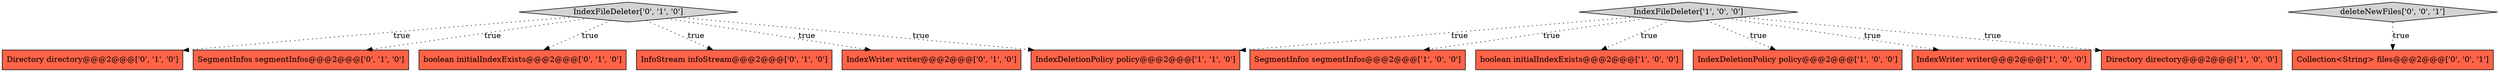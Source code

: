 digraph {
11 [style = filled, label = "Directory directory@@@2@@@['0', '1', '0']", fillcolor = tomato, shape = box image = "AAA0AAABBB2BBB"];
14 [style = filled, label = "Collection<String> files@@@2@@@['0', '0', '1']", fillcolor = tomato, shape = box image = "AAA0AAABBB3BBB"];
3 [style = filled, label = "SegmentInfos segmentInfos@@@2@@@['1', '0', '0']", fillcolor = tomato, shape = box image = "AAA0AAABBB1BBB"];
6 [style = filled, label = "IndexDeletionPolicy policy@@@2@@@['1', '1', '0']", fillcolor = tomato, shape = box image = "AAA0AAABBB1BBB"];
9 [style = filled, label = "SegmentInfos segmentInfos@@@2@@@['0', '1', '0']", fillcolor = tomato, shape = box image = "AAA0AAABBB2BBB"];
2 [style = filled, label = "boolean initialIndexExists@@@2@@@['1', '0', '0']", fillcolor = tomato, shape = box image = "AAA0AAABBB1BBB"];
12 [style = filled, label = "boolean initialIndexExists@@@2@@@['0', '1', '0']", fillcolor = tomato, shape = box image = "AAA0AAABBB2BBB"];
8 [style = filled, label = "InfoStream infoStream@@@2@@@['0', '1', '0']", fillcolor = tomato, shape = box image = "AAA0AAABBB2BBB"];
5 [style = filled, label = "IndexDeletionPolicy policy@@@2@@@['1', '0', '0']", fillcolor = tomato, shape = box image = "AAA0AAABBB1BBB"];
1 [style = filled, label = "IndexFileDeleter['1', '0', '0']", fillcolor = lightgray, shape = diamond image = "AAA0AAABBB1BBB"];
7 [style = filled, label = "IndexFileDeleter['0', '1', '0']", fillcolor = lightgray, shape = diamond image = "AAA0AAABBB2BBB"];
13 [style = filled, label = "deleteNewFiles['0', '0', '1']", fillcolor = lightgray, shape = diamond image = "AAA0AAABBB3BBB"];
0 [style = filled, label = "IndexWriter writer@@@2@@@['1', '0', '0']", fillcolor = tomato, shape = box image = "AAA0AAABBB1BBB"];
4 [style = filled, label = "Directory directory@@@2@@@['1', '0', '0']", fillcolor = tomato, shape = box image = "AAA0AAABBB1BBB"];
10 [style = filled, label = "IndexWriter writer@@@2@@@['0', '1', '0']", fillcolor = tomato, shape = box image = "AAA0AAABBB2BBB"];
7->10 [style = dotted, label="true"];
1->2 [style = dotted, label="true"];
7->12 [style = dotted, label="true"];
1->3 [style = dotted, label="true"];
1->5 [style = dotted, label="true"];
1->6 [style = dotted, label="true"];
13->14 [style = dotted, label="true"];
1->4 [style = dotted, label="true"];
7->9 [style = dotted, label="true"];
1->0 [style = dotted, label="true"];
7->11 [style = dotted, label="true"];
7->8 [style = dotted, label="true"];
7->6 [style = dotted, label="true"];
}
